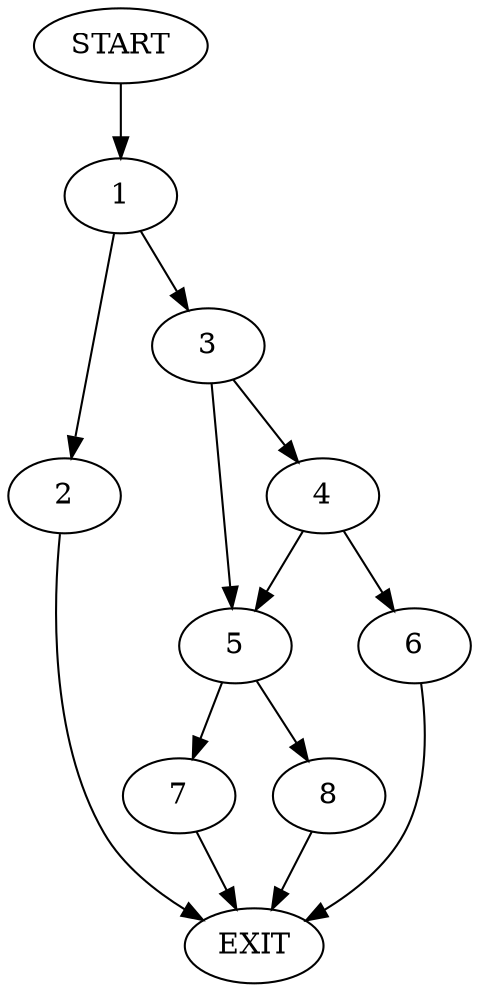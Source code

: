digraph {
0 [label="START"]
9 [label="EXIT"]
0 -> 1
1 -> 2
1 -> 3
2 -> 9
3 -> 4
3 -> 5
4 -> 6
4 -> 5
5 -> 7
5 -> 8
6 -> 9
8 -> 9
7 -> 9
}

